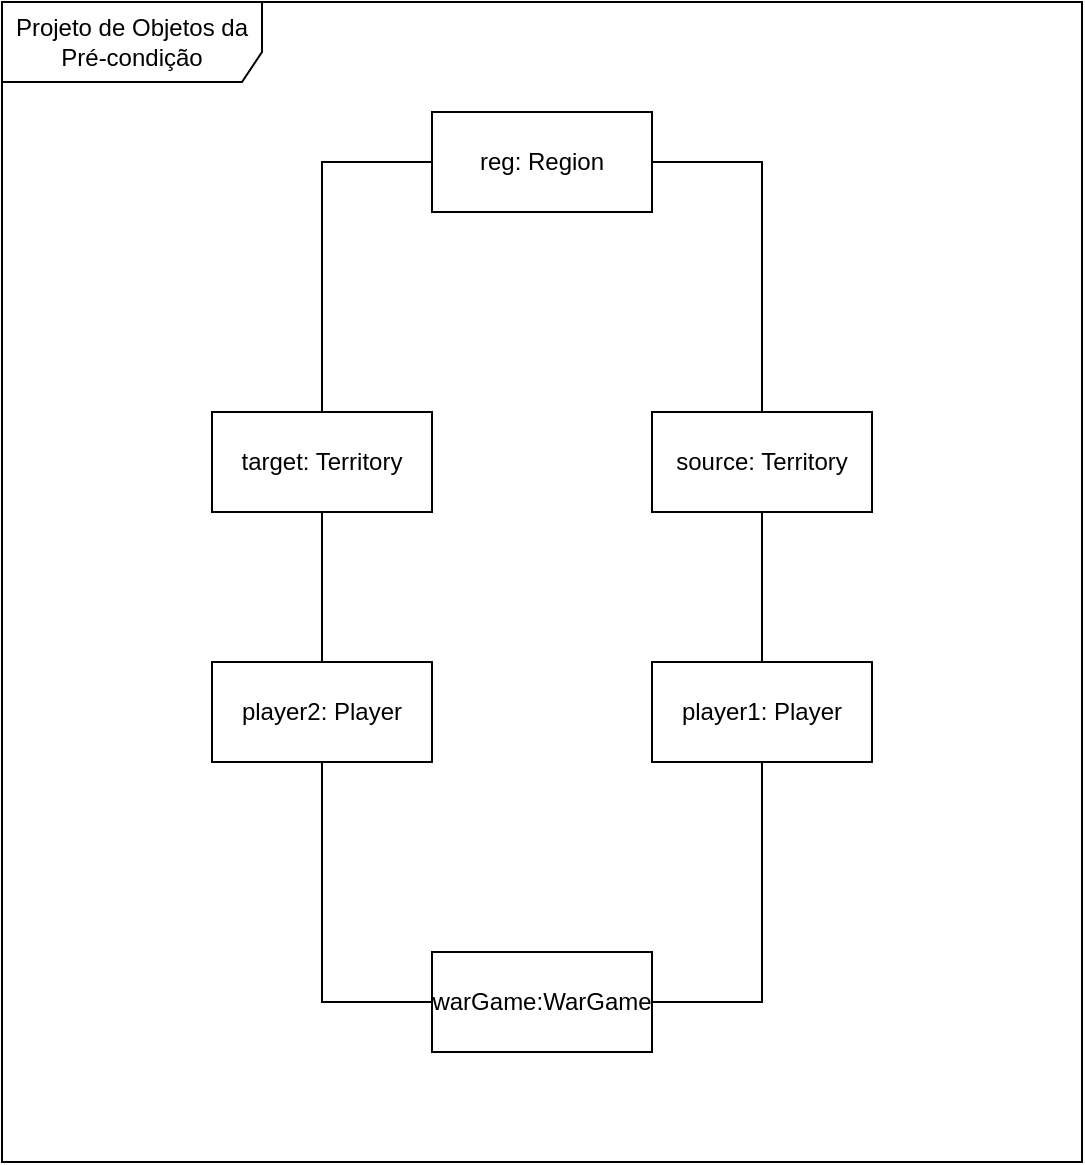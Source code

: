 <mxfile version="24.4.3" type="github">
  <diagram name="Page-1" id="929967ad-93f9-6ef4-fab6-5d389245f69c">
    <mxGraphModel dx="1396" dy="810" grid="1" gridSize="10" guides="1" tooltips="1" connect="1" arrows="1" fold="1" page="1" pageScale="1.5" pageWidth="1169" pageHeight="826" background="none" math="0" shadow="0">
      <root>
        <mxCell id="0" style=";html=1;" />
        <mxCell id="1" style=";html=1;" parent="0" />
        <mxCell id="uKUIGhbXq-7t1j8THEdL-14" style="edgeStyle=orthogonalEdgeStyle;rounded=0;orthogonalLoop=1;jettySize=auto;html=1;entryX=0.5;entryY=1;entryDx=0;entryDy=0;exitX=1;exitY=0.5;exitDx=0;exitDy=0;endArrow=none;endFill=0;" edge="1" parent="1" source="uKUIGhbXq-7t1j8THEdL-1" target="uKUIGhbXq-7t1j8THEdL-3">
          <mxGeometry relative="1" as="geometry" />
        </mxCell>
        <mxCell id="uKUIGhbXq-7t1j8THEdL-1" value="warGame:WarGame" style="html=1;whiteSpace=wrap;" vertex="1" parent="1">
          <mxGeometry x="235" y="555" width="110" height="50" as="geometry" />
        </mxCell>
        <mxCell id="uKUIGhbXq-7t1j8THEdL-5" style="edgeStyle=orthogonalEdgeStyle;rounded=0;orthogonalLoop=1;jettySize=auto;html=1;endArrow=none;endFill=0;entryX=0;entryY=0.5;entryDx=0;entryDy=0;exitX=0.5;exitY=1;exitDx=0;exitDy=0;" edge="1" parent="1" source="uKUIGhbXq-7t1j8THEdL-2" target="uKUIGhbXq-7t1j8THEdL-1">
          <mxGeometry relative="1" as="geometry" />
        </mxCell>
        <mxCell id="uKUIGhbXq-7t1j8THEdL-2" value="player2: Player" style="html=1;whiteSpace=wrap;" vertex="1" parent="1">
          <mxGeometry x="125" y="410" width="110" height="50" as="geometry" />
        </mxCell>
        <mxCell id="uKUIGhbXq-7t1j8THEdL-15" style="edgeStyle=orthogonalEdgeStyle;rounded=0;orthogonalLoop=1;jettySize=auto;html=1;entryX=0.5;entryY=1;entryDx=0;entryDy=0;endArrow=none;endFill=0;" edge="1" parent="1" source="uKUIGhbXq-7t1j8THEdL-3" target="uKUIGhbXq-7t1j8THEdL-7">
          <mxGeometry relative="1" as="geometry" />
        </mxCell>
        <mxCell id="uKUIGhbXq-7t1j8THEdL-3" value="player1: Player" style="html=1;whiteSpace=wrap;" vertex="1" parent="1">
          <mxGeometry x="345" y="410" width="110" height="50" as="geometry" />
        </mxCell>
        <mxCell id="uKUIGhbXq-7t1j8THEdL-7" value="source: Territory" style="html=1;whiteSpace=wrap;" vertex="1" parent="1">
          <mxGeometry x="345" y="285" width="110" height="50" as="geometry" />
        </mxCell>
        <mxCell id="uKUIGhbXq-7t1j8THEdL-11" style="edgeStyle=orthogonalEdgeStyle;rounded=0;orthogonalLoop=1;jettySize=auto;html=1;entryX=0;entryY=0.5;entryDx=0;entryDy=0;endArrow=none;endFill=0;" edge="1" parent="1" source="uKUIGhbXq-7t1j8THEdL-8" target="uKUIGhbXq-7t1j8THEdL-9">
          <mxGeometry relative="1" as="geometry" />
        </mxCell>
        <mxCell id="uKUIGhbXq-7t1j8THEdL-13" style="edgeStyle=orthogonalEdgeStyle;rounded=0;orthogonalLoop=1;jettySize=auto;html=1;entryX=0.5;entryY=0;entryDx=0;entryDy=0;endArrow=none;endFill=0;exitX=0.5;exitY=1;exitDx=0;exitDy=0;" edge="1" parent="1" source="uKUIGhbXq-7t1j8THEdL-8" target="uKUIGhbXq-7t1j8THEdL-2">
          <mxGeometry relative="1" as="geometry" />
        </mxCell>
        <mxCell id="uKUIGhbXq-7t1j8THEdL-8" value="target: Territory" style="html=1;whiteSpace=wrap;" vertex="1" parent="1">
          <mxGeometry x="125" y="285" width="110" height="50" as="geometry" />
        </mxCell>
        <mxCell id="uKUIGhbXq-7t1j8THEdL-10" style="edgeStyle=orthogonalEdgeStyle;rounded=0;orthogonalLoop=1;jettySize=auto;html=1;entryX=0.5;entryY=0;entryDx=0;entryDy=0;exitX=1;exitY=0.5;exitDx=0;exitDy=0;endArrow=none;endFill=0;" edge="1" parent="1" source="uKUIGhbXq-7t1j8THEdL-9" target="uKUIGhbXq-7t1j8THEdL-7">
          <mxGeometry relative="1" as="geometry" />
        </mxCell>
        <mxCell id="uKUIGhbXq-7t1j8THEdL-9" value="reg: Region" style="html=1;whiteSpace=wrap;" vertex="1" parent="1">
          <mxGeometry x="235" y="135" width="110" height="50" as="geometry" />
        </mxCell>
        <mxCell id="uKUIGhbXq-7t1j8THEdL-17" value="&lt;div&gt;Projeto de Objetos da Pré-condição&lt;/div&gt;" style="shape=umlFrame;whiteSpace=wrap;html=1;pointerEvents=0;width=130;height=40;" vertex="1" parent="1">
          <mxGeometry x="20" y="80" width="540" height="580" as="geometry" />
        </mxCell>
      </root>
    </mxGraphModel>
  </diagram>
</mxfile>
